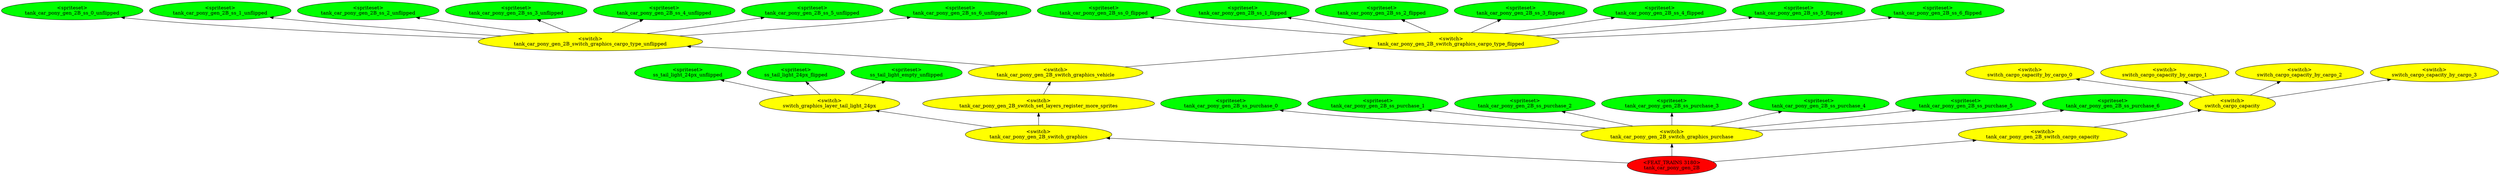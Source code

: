 digraph {
rankdir="BT"
ss_tail_light_24px_unflipped [fillcolor=green style="filled" label="<spriteset>\nss_tail_light_24px_unflipped"]
ss_tail_light_24px_flipped [fillcolor=green style="filled" label="<spriteset>\nss_tail_light_24px_flipped"]
ss_tail_light_empty_unflipped [fillcolor=green style="filled" label="<spriteset>\nss_tail_light_empty_unflipped"]
switch_graphics_layer_tail_light_24px [fillcolor=yellow style="filled" label="<switch>\nswitch_graphics_layer_tail_light_24px"]
switch_cargo_capacity_by_cargo_0 [fillcolor=yellow style="filled" label="<switch>\nswitch_cargo_capacity_by_cargo_0"]
switch_cargo_capacity_by_cargo_1 [fillcolor=yellow style="filled" label="<switch>\nswitch_cargo_capacity_by_cargo_1"]
switch_cargo_capacity_by_cargo_2 [fillcolor=yellow style="filled" label="<switch>\nswitch_cargo_capacity_by_cargo_2"]
switch_cargo_capacity_by_cargo_3 [fillcolor=yellow style="filled" label="<switch>\nswitch_cargo_capacity_by_cargo_3"]
switch_cargo_capacity [fillcolor=yellow style="filled" label="<switch>\nswitch_cargo_capacity"]
tank_car_pony_gen_2B_ss_0_unflipped [fillcolor=green style="filled" label="<spriteset>\ntank_car_pony_gen_2B_ss_0_unflipped"]
tank_car_pony_gen_2B_ss_1_unflipped [fillcolor=green style="filled" label="<spriteset>\ntank_car_pony_gen_2B_ss_1_unflipped"]
tank_car_pony_gen_2B_ss_2_unflipped [fillcolor=green style="filled" label="<spriteset>\ntank_car_pony_gen_2B_ss_2_unflipped"]
tank_car_pony_gen_2B_ss_3_unflipped [fillcolor=green style="filled" label="<spriteset>\ntank_car_pony_gen_2B_ss_3_unflipped"]
tank_car_pony_gen_2B_ss_4_unflipped [fillcolor=green style="filled" label="<spriteset>\ntank_car_pony_gen_2B_ss_4_unflipped"]
tank_car_pony_gen_2B_ss_5_unflipped [fillcolor=green style="filled" label="<spriteset>\ntank_car_pony_gen_2B_ss_5_unflipped"]
tank_car_pony_gen_2B_ss_6_unflipped [fillcolor=green style="filled" label="<spriteset>\ntank_car_pony_gen_2B_ss_6_unflipped"]
tank_car_pony_gen_2B_switch_graphics_cargo_type_unflipped [fillcolor=yellow style="filled" label="<switch>\ntank_car_pony_gen_2B_switch_graphics_cargo_type_unflipped"]
tank_car_pony_gen_2B_ss_0_flipped [fillcolor=green style="filled" label="<spriteset>\ntank_car_pony_gen_2B_ss_0_flipped"]
tank_car_pony_gen_2B_ss_1_flipped [fillcolor=green style="filled" label="<spriteset>\ntank_car_pony_gen_2B_ss_1_flipped"]
tank_car_pony_gen_2B_ss_2_flipped [fillcolor=green style="filled" label="<spriteset>\ntank_car_pony_gen_2B_ss_2_flipped"]
tank_car_pony_gen_2B_ss_3_flipped [fillcolor=green style="filled" label="<spriteset>\ntank_car_pony_gen_2B_ss_3_flipped"]
tank_car_pony_gen_2B_ss_4_flipped [fillcolor=green style="filled" label="<spriteset>\ntank_car_pony_gen_2B_ss_4_flipped"]
tank_car_pony_gen_2B_ss_5_flipped [fillcolor=green style="filled" label="<spriteset>\ntank_car_pony_gen_2B_ss_5_flipped"]
tank_car_pony_gen_2B_ss_6_flipped [fillcolor=green style="filled" label="<spriteset>\ntank_car_pony_gen_2B_ss_6_flipped"]
tank_car_pony_gen_2B_switch_graphics_cargo_type_flipped [fillcolor=yellow style="filled" label="<switch>\ntank_car_pony_gen_2B_switch_graphics_cargo_type_flipped"]
tank_car_pony_gen_2B_switch_graphics_vehicle [fillcolor=yellow style="filled" label="<switch>\ntank_car_pony_gen_2B_switch_graphics_vehicle"]
tank_car_pony_gen_2B_ss_purchase_0 [fillcolor=green style="filled" label="<spriteset>\ntank_car_pony_gen_2B_ss_purchase_0"]
tank_car_pony_gen_2B_ss_purchase_1 [fillcolor=green style="filled" label="<spriteset>\ntank_car_pony_gen_2B_ss_purchase_1"]
tank_car_pony_gen_2B_ss_purchase_2 [fillcolor=green style="filled" label="<spriteset>\ntank_car_pony_gen_2B_ss_purchase_2"]
tank_car_pony_gen_2B_ss_purchase_3 [fillcolor=green style="filled" label="<spriteset>\ntank_car_pony_gen_2B_ss_purchase_3"]
tank_car_pony_gen_2B_ss_purchase_4 [fillcolor=green style="filled" label="<spriteset>\ntank_car_pony_gen_2B_ss_purchase_4"]
tank_car_pony_gen_2B_ss_purchase_5 [fillcolor=green style="filled" label="<spriteset>\ntank_car_pony_gen_2B_ss_purchase_5"]
tank_car_pony_gen_2B_ss_purchase_6 [fillcolor=green style="filled" label="<spriteset>\ntank_car_pony_gen_2B_ss_purchase_6"]
tank_car_pony_gen_2B_switch_set_layers_register_more_sprites [fillcolor=yellow style="filled" label="<switch>\ntank_car_pony_gen_2B_switch_set_layers_register_more_sprites"]
tank_car_pony_gen_2B_switch_graphics [fillcolor=yellow style="filled" label="<switch>\ntank_car_pony_gen_2B_switch_graphics"]
tank_car_pony_gen_2B_switch_graphics_purchase [fillcolor=yellow style="filled" label="<switch>\ntank_car_pony_gen_2B_switch_graphics_purchase"]
tank_car_pony_gen_2B_switch_cargo_capacity [fillcolor=yellow style="filled" label="<switch>\ntank_car_pony_gen_2B_switch_cargo_capacity"]
tank_car_pony_gen_2B [fillcolor=red style="filled" label="<FEAT_TRAINS 3180>\ntank_car_pony_gen_2B"]
tank_car_pony_gen_2B_switch_graphics_cargo_type_unflipped->tank_car_pony_gen_2B_ss_3_unflipped
tank_car_pony_gen_2B_switch_graphics_purchase->tank_car_pony_gen_2B_ss_purchase_1
tank_car_pony_gen_2B_switch_graphics->tank_car_pony_gen_2B_switch_set_layers_register_more_sprites
tank_car_pony_gen_2B_switch_set_layers_register_more_sprites->tank_car_pony_gen_2B_switch_graphics_vehicle
tank_car_pony_gen_2B->tank_car_pony_gen_2B_switch_cargo_capacity
tank_car_pony_gen_2B_switch_graphics->switch_graphics_layer_tail_light_24px
tank_car_pony_gen_2B_switch_graphics_purchase->tank_car_pony_gen_2B_ss_purchase_6
tank_car_pony_gen_2B_switch_graphics_purchase->tank_car_pony_gen_2B_ss_purchase_5
switch_graphics_layer_tail_light_24px->ss_tail_light_empty_unflipped
tank_car_pony_gen_2B_switch_cargo_capacity->switch_cargo_capacity
tank_car_pony_gen_2B_switch_graphics_cargo_type_unflipped->tank_car_pony_gen_2B_ss_6_unflipped
tank_car_pony_gen_2B_switch_graphics_cargo_type_flipped->tank_car_pony_gen_2B_ss_2_flipped
switch_cargo_capacity->switch_cargo_capacity_by_cargo_1
tank_car_pony_gen_2B_switch_graphics_cargo_type_flipped->tank_car_pony_gen_2B_ss_0_flipped
tank_car_pony_gen_2B_switch_graphics_purchase->tank_car_pony_gen_2B_ss_purchase_2
tank_car_pony_gen_2B_switch_graphics_cargo_type_unflipped->tank_car_pony_gen_2B_ss_2_unflipped
switch_graphics_layer_tail_light_24px->ss_tail_light_24px_unflipped
tank_car_pony_gen_2B_switch_graphics_cargo_type_unflipped->tank_car_pony_gen_2B_ss_1_unflipped
tank_car_pony_gen_2B_switch_graphics_purchase->tank_car_pony_gen_2B_ss_purchase_0
tank_car_pony_gen_2B_switch_graphics_vehicle->tank_car_pony_gen_2B_switch_graphics_cargo_type_flipped
switch_graphics_layer_tail_light_24px->ss_tail_light_24px_flipped
tank_car_pony_gen_2B_switch_graphics_cargo_type_unflipped->tank_car_pony_gen_2B_ss_5_unflipped
switch_cargo_capacity->switch_cargo_capacity_by_cargo_3
switch_cargo_capacity->switch_cargo_capacity_by_cargo_0
tank_car_pony_gen_2B_switch_graphics_cargo_type_flipped->tank_car_pony_gen_2B_ss_4_flipped
tank_car_pony_gen_2B_switch_graphics_purchase->tank_car_pony_gen_2B_ss_purchase_3
tank_car_pony_gen_2B->tank_car_pony_gen_2B_switch_graphics_purchase
tank_car_pony_gen_2B_switch_graphics_cargo_type_unflipped->tank_car_pony_gen_2B_ss_0_unflipped
tank_car_pony_gen_2B_switch_graphics_purchase->tank_car_pony_gen_2B_ss_purchase_4
tank_car_pony_gen_2B_switch_graphics_vehicle->tank_car_pony_gen_2B_switch_graphics_cargo_type_unflipped
tank_car_pony_gen_2B_switch_graphics_cargo_type_flipped->tank_car_pony_gen_2B_ss_6_flipped
tank_car_pony_gen_2B_switch_graphics_cargo_type_unflipped->tank_car_pony_gen_2B_ss_4_unflipped
tank_car_pony_gen_2B_switch_graphics_cargo_type_flipped->tank_car_pony_gen_2B_ss_3_flipped
switch_cargo_capacity->switch_cargo_capacity_by_cargo_2
tank_car_pony_gen_2B_switch_graphics_cargo_type_flipped->tank_car_pony_gen_2B_ss_1_flipped
tank_car_pony_gen_2B_switch_graphics_cargo_type_flipped->tank_car_pony_gen_2B_ss_5_flipped
tank_car_pony_gen_2B->tank_car_pony_gen_2B_switch_graphics
}
